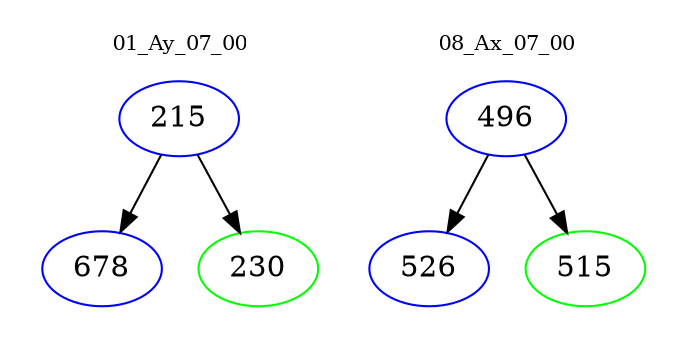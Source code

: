digraph{
subgraph cluster_0 {
color = white
label = "01_Ay_07_00";
fontsize=10;
T0_215 [label="215", color="blue"]
T0_215 -> T0_678 [color="black"]
T0_678 [label="678", color="blue"]
T0_215 -> T0_230 [color="black"]
T0_230 [label="230", color="green"]
}
subgraph cluster_1 {
color = white
label = "08_Ax_07_00";
fontsize=10;
T1_496 [label="496", color="blue"]
T1_496 -> T1_526 [color="black"]
T1_526 [label="526", color="blue"]
T1_496 -> T1_515 [color="black"]
T1_515 [label="515", color="green"]
}
}
